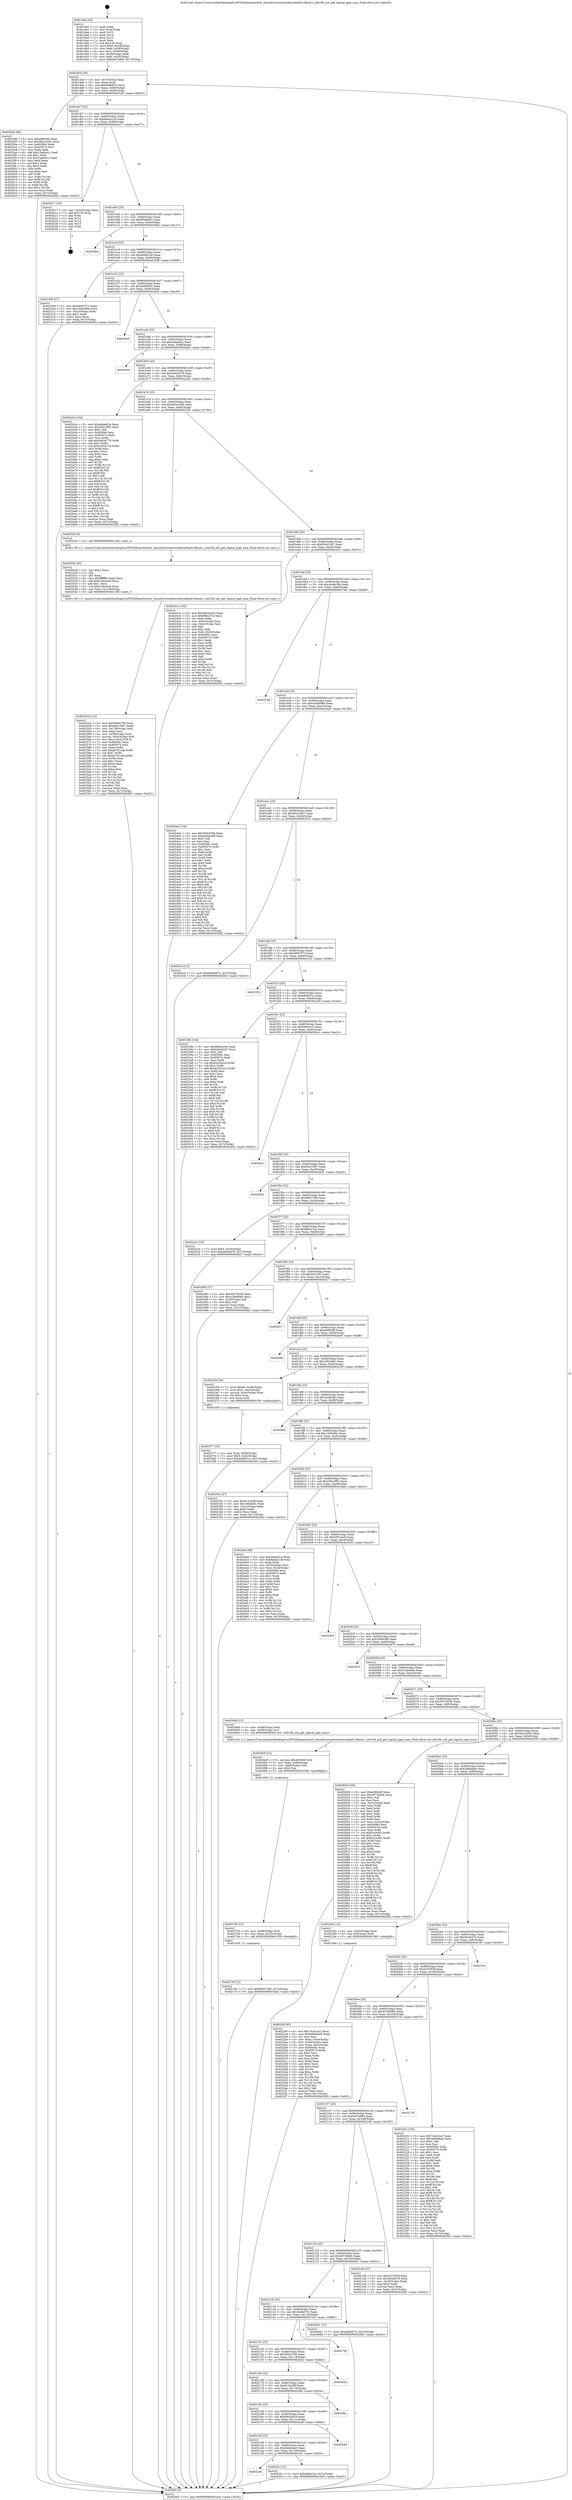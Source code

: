 digraph "0x401da0" {
  label = "0x401da0 (/mnt/c/Users/mathe/Desktop/tcc/POCII/binaries/extr_linuxdriversnetwirelessathath10kusb.c_ath10k_usb_get_logical_pipe_num_Final-ollvm.out::main(0))"
  labelloc = "t"
  node[shape=record]

  Entry [label="",width=0.3,height=0.3,shape=circle,fillcolor=black,style=filled]
  "0x401dcd" [label="{
     0x401dcd [26]\l
     | [instrs]\l
     &nbsp;&nbsp;0x401dcd \<+3\>: mov -0x7c(%rbp),%eax\l
     &nbsp;&nbsp;0x401dd0 \<+2\>: mov %eax,%ecx\l
     &nbsp;&nbsp;0x401dd2 \<+6\>: sub $0x8366df7e,%ecx\l
     &nbsp;&nbsp;0x401dd8 \<+3\>: mov %eax,-0x80(%rbp)\l
     &nbsp;&nbsp;0x401ddb \<+6\>: mov %ecx,-0x84(%rbp)\l
     &nbsp;&nbsp;0x401de1 \<+6\>: je 00000000004025d0 \<main+0x830\>\l
  }"]
  "0x4025d0" [label="{
     0x4025d0 [88]\l
     | [instrs]\l
     &nbsp;&nbsp;0x4025d0 \<+5\>: mov $0xa0f6268,%eax\l
     &nbsp;&nbsp;0x4025d5 \<+5\>: mov $0x39a1b292,%ecx\l
     &nbsp;&nbsp;0x4025da \<+7\>: mov 0x40506c,%edx\l
     &nbsp;&nbsp;0x4025e1 \<+7\>: mov 0x405074,%esi\l
     &nbsp;&nbsp;0x4025e8 \<+2\>: mov %edx,%edi\l
     &nbsp;&nbsp;0x4025ea \<+6\>: add $0x15a8441c,%edi\l
     &nbsp;&nbsp;0x4025f0 \<+3\>: sub $0x1,%edi\l
     &nbsp;&nbsp;0x4025f3 \<+6\>: sub $0x15a8441c,%edi\l
     &nbsp;&nbsp;0x4025f9 \<+3\>: imul %edi,%edx\l
     &nbsp;&nbsp;0x4025fc \<+3\>: and $0x1,%edx\l
     &nbsp;&nbsp;0x4025ff \<+3\>: cmp $0x0,%edx\l
     &nbsp;&nbsp;0x402602 \<+4\>: sete %r8b\l
     &nbsp;&nbsp;0x402606 \<+3\>: cmp $0xa,%esi\l
     &nbsp;&nbsp;0x402609 \<+4\>: setl %r9b\l
     &nbsp;&nbsp;0x40260d \<+3\>: mov %r8b,%r10b\l
     &nbsp;&nbsp;0x402610 \<+3\>: and %r9b,%r10b\l
     &nbsp;&nbsp;0x402613 \<+3\>: xor %r9b,%r8b\l
     &nbsp;&nbsp;0x402616 \<+3\>: or %r8b,%r10b\l
     &nbsp;&nbsp;0x402619 \<+4\>: test $0x1,%r10b\l
     &nbsp;&nbsp;0x40261d \<+3\>: cmovne %ecx,%eax\l
     &nbsp;&nbsp;0x402620 \<+3\>: mov %eax,-0x7c(%rbp)\l
     &nbsp;&nbsp;0x402623 \<+5\>: jmp 0000000000402bf2 \<main+0xe52\>\l
  }"]
  "0x401de7" [label="{
     0x401de7 [25]\l
     | [instrs]\l
     &nbsp;&nbsp;0x401de7 \<+5\>: jmp 0000000000401dec \<main+0x4c\>\l
     &nbsp;&nbsp;0x401dec \<+3\>: mov -0x80(%rbp),%eax\l
     &nbsp;&nbsp;0x401def \<+5\>: sub $0x9aba21c8,%eax\l
     &nbsp;&nbsp;0x401df4 \<+6\>: mov %eax,-0x88(%rbp)\l
     &nbsp;&nbsp;0x401dfa \<+6\>: je 0000000000402b17 \<main+0xd77\>\l
  }"]
  Exit [label="",width=0.3,height=0.3,shape=circle,fillcolor=black,style=filled,peripheries=2]
  "0x402b17" [label="{
     0x402b17 [19]\l
     | [instrs]\l
     &nbsp;&nbsp;0x402b17 \<+3\>: mov -0x24(%rbp),%eax\l
     &nbsp;&nbsp;0x402b1a \<+7\>: add $0x120,%rsp\l
     &nbsp;&nbsp;0x402b21 \<+1\>: pop %rbx\l
     &nbsp;&nbsp;0x402b22 \<+2\>: pop %r12\l
     &nbsp;&nbsp;0x402b24 \<+2\>: pop %r14\l
     &nbsp;&nbsp;0x402b26 \<+2\>: pop %r15\l
     &nbsp;&nbsp;0x402b28 \<+1\>: pop %rbp\l
     &nbsp;&nbsp;0x402b29 \<+1\>: ret\l
  }"]
  "0x401e00" [label="{
     0x401e00 [25]\l
     | [instrs]\l
     &nbsp;&nbsp;0x401e00 \<+5\>: jmp 0000000000401e05 \<main+0x65\>\l
     &nbsp;&nbsp;0x401e05 \<+3\>: mov -0x80(%rbp),%eax\l
     &nbsp;&nbsp;0x401e08 \<+5\>: sub $0x9f4b983c,%eax\l
     &nbsp;&nbsp;0x401e0d \<+6\>: mov %eax,-0x8c(%rbp)\l
     &nbsp;&nbsp;0x401e13 \<+6\>: je 00000000004029b4 \<main+0xc14\>\l
  }"]
  "0x40270f" [label="{
     0x40270f [12]\l
     | [instrs]\l
     &nbsp;&nbsp;0x40270f \<+7\>: movl $0xf6857295,-0x7c(%rbp)\l
     &nbsp;&nbsp;0x402716 \<+5\>: jmp 0000000000402bf2 \<main+0xe52\>\l
  }"]
  "0x4029b4" [label="{
     0x4029b4\l
  }", style=dashed]
  "0x401e19" [label="{
     0x401e19 [25]\l
     | [instrs]\l
     &nbsp;&nbsp;0x401e19 \<+5\>: jmp 0000000000401e1e \<main+0x7e\>\l
     &nbsp;&nbsp;0x401e1e \<+3\>: mov -0x80(%rbp),%eax\l
     &nbsp;&nbsp;0x401e21 \<+5\>: sub $0xa0fa614e,%eax\l
     &nbsp;&nbsp;0x401e26 \<+6\>: mov %eax,-0x90(%rbp)\l
     &nbsp;&nbsp;0x401e2c \<+6\>: je 0000000000402308 \<main+0x568\>\l
  }"]
  "0x402700" [label="{
     0x402700 [15]\l
     | [instrs]\l
     &nbsp;&nbsp;0x402700 \<+4\>: mov -0x58(%rbp),%rdi\l
     &nbsp;&nbsp;0x402704 \<+6\>: mov %eax,-0x12c(%rbp)\l
     &nbsp;&nbsp;0x40270a \<+5\>: call 0000000000401030 \<free@plt\>\l
     | [calls]\l
     &nbsp;&nbsp;0x401030 \{1\} (unknown)\l
  }"]
  "0x402308" [label="{
     0x402308 [27]\l
     | [instrs]\l
     &nbsp;&nbsp;0x402308 \<+5\>: mov $0xe8957f72,%eax\l
     &nbsp;&nbsp;0x40230d \<+5\>: mov $0x1d28c96a,%ecx\l
     &nbsp;&nbsp;0x402312 \<+3\>: mov -0x2c(%rbp),%edx\l
     &nbsp;&nbsp;0x402315 \<+3\>: cmp $0x1,%edx\l
     &nbsp;&nbsp;0x402318 \<+3\>: cmovl %ecx,%eax\l
     &nbsp;&nbsp;0x40231b \<+3\>: mov %eax,-0x7c(%rbp)\l
     &nbsp;&nbsp;0x40231e \<+5\>: jmp 0000000000402bf2 \<main+0xe52\>\l
  }"]
  "0x401e32" [label="{
     0x401e32 [25]\l
     | [instrs]\l
     &nbsp;&nbsp;0x401e32 \<+5\>: jmp 0000000000401e37 \<main+0x97\>\l
     &nbsp;&nbsp;0x401e37 \<+3\>: mov -0x80(%rbp),%eax\l
     &nbsp;&nbsp;0x401e3a \<+5\>: sub $0xa44f283c,%eax\l
     &nbsp;&nbsp;0x401e3f \<+6\>: mov %eax,-0x94(%rbp)\l
     &nbsp;&nbsp;0x401e45 \<+6\>: je 0000000000402bc0 \<main+0xe20\>\l
  }"]
  "0x4026e9" [label="{
     0x4026e9 [23]\l
     | [instrs]\l
     &nbsp;&nbsp;0x4026e9 \<+10\>: movabs $0x4030d6,%rdi\l
     &nbsp;&nbsp;0x4026f3 \<+3\>: mov %eax,-0x60(%rbp)\l
     &nbsp;&nbsp;0x4026f6 \<+3\>: mov -0x60(%rbp),%esi\l
     &nbsp;&nbsp;0x4026f9 \<+2\>: mov $0x0,%al\l
     &nbsp;&nbsp;0x4026fb \<+5\>: call 0000000000401040 \<printf@plt\>\l
     | [calls]\l
     &nbsp;&nbsp;0x401040 \{1\} (unknown)\l
  }"]
  "0x402bc0" [label="{
     0x402bc0\l
  }", style=dashed]
  "0x401e4b" [label="{
     0x401e4b [25]\l
     | [instrs]\l
     &nbsp;&nbsp;0x401e4b \<+5\>: jmp 0000000000401e50 \<main+0xb0\>\l
     &nbsp;&nbsp;0x401e50 \<+3\>: mov -0x80(%rbp),%eax\l
     &nbsp;&nbsp;0x401e53 \<+5\>: sub $0xa4bafd1a,%eax\l
     &nbsp;&nbsp;0x401e58 \<+6\>: mov %eax,-0x98(%rbp)\l
     &nbsp;&nbsp;0x401e5e \<+6\>: je 0000000000402beb \<main+0xe4b\>\l
  }"]
  "0x402553" [label="{
     0x402553 [113]\l
     | [instrs]\l
     &nbsp;&nbsp;0x402553 \<+5\>: mov $0x5f45479d,%ecx\l
     &nbsp;&nbsp;0x402558 \<+5\>: mov $0xe83100e7,%edx\l
     &nbsp;&nbsp;0x40255d \<+6\>: mov -0x128(%rbp),%esi\l
     &nbsp;&nbsp;0x402563 \<+3\>: imul %eax,%esi\l
     &nbsp;&nbsp;0x402566 \<+4\>: mov -0x58(%rbp),%rdi\l
     &nbsp;&nbsp;0x40256a \<+4\>: movslq -0x5c(%rbp),%r8\l
     &nbsp;&nbsp;0x40256e \<+4\>: mov %esi,(%rdi,%r8,4)\l
     &nbsp;&nbsp;0x402572 \<+7\>: mov 0x40506c,%eax\l
     &nbsp;&nbsp;0x402579 \<+7\>: mov 0x405074,%esi\l
     &nbsp;&nbsp;0x402580 \<+3\>: mov %eax,%r9d\l
     &nbsp;&nbsp;0x402583 \<+7\>: add $0xab791ceb,%r9d\l
     &nbsp;&nbsp;0x40258a \<+4\>: sub $0x1,%r9d\l
     &nbsp;&nbsp;0x40258e \<+7\>: sub $0xab791ceb,%r9d\l
     &nbsp;&nbsp;0x402595 \<+4\>: imul %r9d,%eax\l
     &nbsp;&nbsp;0x402599 \<+3\>: and $0x1,%eax\l
     &nbsp;&nbsp;0x40259c \<+3\>: cmp $0x0,%eax\l
     &nbsp;&nbsp;0x40259f \<+4\>: sete %r10b\l
     &nbsp;&nbsp;0x4025a3 \<+3\>: cmp $0xa,%esi\l
     &nbsp;&nbsp;0x4025a6 \<+4\>: setl %r11b\l
     &nbsp;&nbsp;0x4025aa \<+3\>: mov %r10b,%bl\l
     &nbsp;&nbsp;0x4025ad \<+3\>: and %r11b,%bl\l
     &nbsp;&nbsp;0x4025b0 \<+3\>: xor %r11b,%r10b\l
     &nbsp;&nbsp;0x4025b3 \<+3\>: or %r10b,%bl\l
     &nbsp;&nbsp;0x4025b6 \<+3\>: test $0x1,%bl\l
     &nbsp;&nbsp;0x4025b9 \<+3\>: cmovne %edx,%ecx\l
     &nbsp;&nbsp;0x4025bc \<+3\>: mov %ecx,-0x7c(%rbp)\l
     &nbsp;&nbsp;0x4025bf \<+5\>: jmp 0000000000402bf2 \<main+0xe52\>\l
  }"]
  "0x402beb" [label="{
     0x402beb\l
  }", style=dashed]
  "0x401e64" [label="{
     0x401e64 [25]\l
     | [instrs]\l
     &nbsp;&nbsp;0x401e64 \<+5\>: jmp 0000000000401e69 \<main+0xc9\>\l
     &nbsp;&nbsp;0x401e69 \<+3\>: mov -0x80(%rbp),%eax\l
     &nbsp;&nbsp;0x401e6c \<+5\>: sub $0xa4e0cb78,%eax\l
     &nbsp;&nbsp;0x401e71 \<+6\>: mov %eax,-0x9c(%rbp)\l
     &nbsp;&nbsp;0x401e77 \<+6\>: je 0000000000402a2e \<main+0xc8e\>\l
  }"]
  "0x40252b" [label="{
     0x40252b [40]\l
     | [instrs]\l
     &nbsp;&nbsp;0x40252b \<+5\>: mov $0x2,%ecx\l
     &nbsp;&nbsp;0x402530 \<+1\>: cltd\l
     &nbsp;&nbsp;0x402531 \<+2\>: idiv %ecx\l
     &nbsp;&nbsp;0x402533 \<+6\>: imul $0xfffffffe,%edx,%ecx\l
     &nbsp;&nbsp;0x402539 \<+6\>: add $0xb16e3ac8,%ecx\l
     &nbsp;&nbsp;0x40253f \<+3\>: add $0x1,%ecx\l
     &nbsp;&nbsp;0x402542 \<+6\>: sub $0xb16e3ac8,%ecx\l
     &nbsp;&nbsp;0x402548 \<+6\>: mov %ecx,-0x128(%rbp)\l
     &nbsp;&nbsp;0x40254e \<+5\>: call 0000000000401160 \<next_i\>\l
     | [calls]\l
     &nbsp;&nbsp;0x401160 \{1\} (/mnt/c/Users/mathe/Desktop/tcc/POCII/binaries/extr_linuxdriversnetwirelessathath10kusb.c_ath10k_usb_get_logical_pipe_num_Final-ollvm.out::next_i)\l
  }"]
  "0x402a2e" [label="{
     0x402a2e [144]\l
     | [instrs]\l
     &nbsp;&nbsp;0x402a2e \<+5\>: mov $0xa4bafd1a,%eax\l
     &nbsp;&nbsp;0x402a33 \<+5\>: mov $0x25bc2f92,%ecx\l
     &nbsp;&nbsp;0x402a38 \<+2\>: mov $0x1,%dl\l
     &nbsp;&nbsp;0x402a3a \<+7\>: mov 0x40506c,%esi\l
     &nbsp;&nbsp;0x402a41 \<+7\>: mov 0x405074,%edi\l
     &nbsp;&nbsp;0x402a48 \<+3\>: mov %esi,%r8d\l
     &nbsp;&nbsp;0x402a4b \<+7\>: add $0x5a93a779,%r8d\l
     &nbsp;&nbsp;0x402a52 \<+4\>: sub $0x1,%r8d\l
     &nbsp;&nbsp;0x402a56 \<+7\>: sub $0x5a93a779,%r8d\l
     &nbsp;&nbsp;0x402a5d \<+4\>: imul %r8d,%esi\l
     &nbsp;&nbsp;0x402a61 \<+3\>: and $0x1,%esi\l
     &nbsp;&nbsp;0x402a64 \<+3\>: cmp $0x0,%esi\l
     &nbsp;&nbsp;0x402a67 \<+4\>: sete %r9b\l
     &nbsp;&nbsp;0x402a6b \<+3\>: cmp $0xa,%edi\l
     &nbsp;&nbsp;0x402a6e \<+4\>: setl %r10b\l
     &nbsp;&nbsp;0x402a72 \<+3\>: mov %r9b,%r11b\l
     &nbsp;&nbsp;0x402a75 \<+4\>: xor $0xff,%r11b\l
     &nbsp;&nbsp;0x402a79 \<+3\>: mov %r10b,%bl\l
     &nbsp;&nbsp;0x402a7c \<+3\>: xor $0xff,%bl\l
     &nbsp;&nbsp;0x402a7f \<+3\>: xor $0x1,%dl\l
     &nbsp;&nbsp;0x402a82 \<+3\>: mov %r11b,%r14b\l
     &nbsp;&nbsp;0x402a85 \<+4\>: and $0xff,%r14b\l
     &nbsp;&nbsp;0x402a89 \<+3\>: and %dl,%r9b\l
     &nbsp;&nbsp;0x402a8c \<+3\>: mov %bl,%r15b\l
     &nbsp;&nbsp;0x402a8f \<+4\>: and $0xff,%r15b\l
     &nbsp;&nbsp;0x402a93 \<+3\>: and %dl,%r10b\l
     &nbsp;&nbsp;0x402a96 \<+3\>: or %r9b,%r14b\l
     &nbsp;&nbsp;0x402a99 \<+3\>: or %r10b,%r15b\l
     &nbsp;&nbsp;0x402a9c \<+3\>: xor %r15b,%r14b\l
     &nbsp;&nbsp;0x402a9f \<+3\>: or %bl,%r11b\l
     &nbsp;&nbsp;0x402aa2 \<+4\>: xor $0xff,%r11b\l
     &nbsp;&nbsp;0x402aa6 \<+3\>: or $0x1,%dl\l
     &nbsp;&nbsp;0x402aa9 \<+3\>: and %dl,%r11b\l
     &nbsp;&nbsp;0x402aac \<+3\>: or %r11b,%r14b\l
     &nbsp;&nbsp;0x402aaf \<+4\>: test $0x1,%r14b\l
     &nbsp;&nbsp;0x402ab3 \<+3\>: cmovne %ecx,%eax\l
     &nbsp;&nbsp;0x402ab6 \<+3\>: mov %eax,-0x7c(%rbp)\l
     &nbsp;&nbsp;0x402ab9 \<+5\>: jmp 0000000000402bf2 \<main+0xe52\>\l
  }"]
  "0x401e7d" [label="{
     0x401e7d [25]\l
     | [instrs]\l
     &nbsp;&nbsp;0x401e7d \<+5\>: jmp 0000000000401e82 \<main+0xe2\>\l
     &nbsp;&nbsp;0x401e82 \<+3\>: mov -0x80(%rbp),%eax\l
     &nbsp;&nbsp;0x401e85 \<+5\>: sub $0xa63cd369,%eax\l
     &nbsp;&nbsp;0x401e8a \<+6\>: mov %eax,-0xa0(%rbp)\l
     &nbsp;&nbsp;0x401e90 \<+6\>: je 0000000000402526 \<main+0x786\>\l
  }"]
  "0x402377" [label="{
     0x402377 [23]\l
     | [instrs]\l
     &nbsp;&nbsp;0x402377 \<+4\>: mov %rax,-0x58(%rbp)\l
     &nbsp;&nbsp;0x40237b \<+7\>: movl $0x0,-0x5c(%rbp)\l
     &nbsp;&nbsp;0x402382 \<+7\>: movl $0xedd0d7cc,-0x7c(%rbp)\l
     &nbsp;&nbsp;0x402389 \<+5\>: jmp 0000000000402bf2 \<main+0xe52\>\l
  }"]
  "0x402526" [label="{
     0x402526 [5]\l
     | [instrs]\l
     &nbsp;&nbsp;0x402526 \<+5\>: call 0000000000401160 \<next_i\>\l
     | [calls]\l
     &nbsp;&nbsp;0x401160 \{1\} (/mnt/c/Users/mathe/Desktop/tcc/POCII/binaries/extr_linuxdriversnetwirelessathath10kusb.c_ath10k_usb_get_logical_pipe_num_Final-ollvm.out::next_i)\l
  }"]
  "0x401e96" [label="{
     0x401e96 [25]\l
     | [instrs]\l
     &nbsp;&nbsp;0x401e96 \<+5\>: jmp 0000000000401e9b \<main+0xfb\>\l
     &nbsp;&nbsp;0x401e9b \<+3\>: mov -0x80(%rbp),%eax\l
     &nbsp;&nbsp;0x401e9e \<+5\>: sub $0xb5b422d7,%eax\l
     &nbsp;&nbsp;0x401ea3 \<+6\>: mov %eax,-0xa4(%rbp)\l
     &nbsp;&nbsp;0x401ea9 \<+6\>: je 000000000040241e \<main+0x67e\>\l
  }"]
  "0x4021b6" [label="{
     0x4021b6\l
  }", style=dashed]
  "0x40241e" [label="{
     0x40241e [103]\l
     | [instrs]\l
     &nbsp;&nbsp;0x40241e \<+5\>: mov $0x68d2bc54,%eax\l
     &nbsp;&nbsp;0x402423 \<+5\>: mov $0xf98a27ca,%ecx\l
     &nbsp;&nbsp;0x402428 \<+2\>: xor %edx,%edx\l
     &nbsp;&nbsp;0x40242a \<+3\>: mov -0x5c(%rbp),%esi\l
     &nbsp;&nbsp;0x40242d \<+3\>: cmp -0x4c(%rbp),%esi\l
     &nbsp;&nbsp;0x402430 \<+4\>: setl %dil\l
     &nbsp;&nbsp;0x402434 \<+4\>: and $0x1,%dil\l
     &nbsp;&nbsp;0x402438 \<+4\>: mov %dil,-0x26(%rbp)\l
     &nbsp;&nbsp;0x40243c \<+7\>: mov 0x40506c,%esi\l
     &nbsp;&nbsp;0x402443 \<+8\>: mov 0x405074,%r8d\l
     &nbsp;&nbsp;0x40244b \<+3\>: sub $0x1,%edx\l
     &nbsp;&nbsp;0x40244e \<+3\>: mov %esi,%r9d\l
     &nbsp;&nbsp;0x402451 \<+3\>: add %edx,%r9d\l
     &nbsp;&nbsp;0x402454 \<+4\>: imul %r9d,%esi\l
     &nbsp;&nbsp;0x402458 \<+3\>: and $0x1,%esi\l
     &nbsp;&nbsp;0x40245b \<+3\>: cmp $0x0,%esi\l
     &nbsp;&nbsp;0x40245e \<+4\>: sete %dil\l
     &nbsp;&nbsp;0x402462 \<+4\>: cmp $0xa,%r8d\l
     &nbsp;&nbsp;0x402466 \<+4\>: setl %r10b\l
     &nbsp;&nbsp;0x40246a \<+3\>: mov %dil,%r11b\l
     &nbsp;&nbsp;0x40246d \<+3\>: and %r10b,%r11b\l
     &nbsp;&nbsp;0x402470 \<+3\>: xor %r10b,%dil\l
     &nbsp;&nbsp;0x402473 \<+3\>: or %dil,%r11b\l
     &nbsp;&nbsp;0x402476 \<+4\>: test $0x1,%r11b\l
     &nbsp;&nbsp;0x40247a \<+3\>: cmovne %ecx,%eax\l
     &nbsp;&nbsp;0x40247d \<+3\>: mov %eax,-0x7c(%rbp)\l
     &nbsp;&nbsp;0x402480 \<+5\>: jmp 0000000000402bf2 \<main+0xe52\>\l
  }"]
  "0x401eaf" [label="{
     0x401eaf [25]\l
     | [instrs]\l
     &nbsp;&nbsp;0x401eaf \<+5\>: jmp 0000000000401eb4 \<main+0x114\>\l
     &nbsp;&nbsp;0x401eb4 \<+3\>: mov -0x80(%rbp),%eax\l
     &nbsp;&nbsp;0x401eb7 \<+5\>: sub $0xc4c8a29a,%eax\l
     &nbsp;&nbsp;0x401ebc \<+6\>: mov %eax,-0xa8(%rbp)\l
     &nbsp;&nbsp;0x401ec2 \<+6\>: je 00000000004027a8 \<main+0xa08\>\l
  }"]
  "0x4022fc" [label="{
     0x4022fc [12]\l
     | [instrs]\l
     &nbsp;&nbsp;0x4022fc \<+7\>: movl $0xa0fa614e,-0x7c(%rbp)\l
     &nbsp;&nbsp;0x402303 \<+5\>: jmp 0000000000402bf2 \<main+0xe52\>\l
  }"]
  "0x4027a8" [label="{
     0x4027a8\l
  }", style=dashed]
  "0x401ec8" [label="{
     0x401ec8 [25]\l
     | [instrs]\l
     &nbsp;&nbsp;0x401ec8 \<+5\>: jmp 0000000000401ecd \<main+0x12d\>\l
     &nbsp;&nbsp;0x401ecd \<+3\>: mov -0x80(%rbp),%eax\l
     &nbsp;&nbsp;0x401ed0 \<+5\>: sub $0xe2bb9089,%eax\l
     &nbsp;&nbsp;0x401ed5 \<+6\>: mov %eax,-0xac(%rbp)\l
     &nbsp;&nbsp;0x401edb \<+6\>: je 00000000004024a0 \<main+0x700\>\l
  }"]
  "0x40219d" [label="{
     0x40219d [25]\l
     | [instrs]\l
     &nbsp;&nbsp;0x40219d \<+5\>: jmp 00000000004021a2 \<main+0x402\>\l
     &nbsp;&nbsp;0x4021a2 \<+3\>: mov -0x80(%rbp),%eax\l
     &nbsp;&nbsp;0x4021a5 \<+5\>: sub $0x6dde4be5,%eax\l
     &nbsp;&nbsp;0x4021aa \<+6\>: mov %eax,-0x120(%rbp)\l
     &nbsp;&nbsp;0x4021b0 \<+6\>: je 00000000004022fc \<main+0x55c\>\l
  }"]
  "0x4024a0" [label="{
     0x4024a0 [134]\l
     | [instrs]\l
     &nbsp;&nbsp;0x4024a0 \<+5\>: mov $0x5f45479d,%eax\l
     &nbsp;&nbsp;0x4024a5 \<+5\>: mov $0xa63cd369,%ecx\l
     &nbsp;&nbsp;0x4024aa \<+2\>: mov $0x1,%dl\l
     &nbsp;&nbsp;0x4024ac \<+2\>: xor %esi,%esi\l
     &nbsp;&nbsp;0x4024ae \<+7\>: mov 0x40506c,%edi\l
     &nbsp;&nbsp;0x4024b5 \<+8\>: mov 0x405074,%r8d\l
     &nbsp;&nbsp;0x4024bd \<+3\>: sub $0x1,%esi\l
     &nbsp;&nbsp;0x4024c0 \<+3\>: mov %edi,%r9d\l
     &nbsp;&nbsp;0x4024c3 \<+3\>: add %esi,%r9d\l
     &nbsp;&nbsp;0x4024c6 \<+4\>: imul %r9d,%edi\l
     &nbsp;&nbsp;0x4024ca \<+3\>: and $0x1,%edi\l
     &nbsp;&nbsp;0x4024cd \<+3\>: cmp $0x0,%edi\l
     &nbsp;&nbsp;0x4024d0 \<+4\>: sete %r10b\l
     &nbsp;&nbsp;0x4024d4 \<+4\>: cmp $0xa,%r8d\l
     &nbsp;&nbsp;0x4024d8 \<+4\>: setl %r11b\l
     &nbsp;&nbsp;0x4024dc \<+3\>: mov %r10b,%bl\l
     &nbsp;&nbsp;0x4024df \<+3\>: xor $0xff,%bl\l
     &nbsp;&nbsp;0x4024e2 \<+3\>: mov %r11b,%r14b\l
     &nbsp;&nbsp;0x4024e5 \<+4\>: xor $0xff,%r14b\l
     &nbsp;&nbsp;0x4024e9 \<+3\>: xor $0x0,%dl\l
     &nbsp;&nbsp;0x4024ec \<+3\>: mov %bl,%r15b\l
     &nbsp;&nbsp;0x4024ef \<+4\>: and $0x0,%r15b\l
     &nbsp;&nbsp;0x4024f3 \<+3\>: and %dl,%r10b\l
     &nbsp;&nbsp;0x4024f6 \<+3\>: mov %r14b,%r12b\l
     &nbsp;&nbsp;0x4024f9 \<+4\>: and $0x0,%r12b\l
     &nbsp;&nbsp;0x4024fd \<+3\>: and %dl,%r11b\l
     &nbsp;&nbsp;0x402500 \<+3\>: or %r10b,%r15b\l
     &nbsp;&nbsp;0x402503 \<+3\>: or %r11b,%r12b\l
     &nbsp;&nbsp;0x402506 \<+3\>: xor %r12b,%r15b\l
     &nbsp;&nbsp;0x402509 \<+3\>: or %r14b,%bl\l
     &nbsp;&nbsp;0x40250c \<+3\>: xor $0xff,%bl\l
     &nbsp;&nbsp;0x40250f \<+3\>: or $0x0,%dl\l
     &nbsp;&nbsp;0x402512 \<+2\>: and %dl,%bl\l
     &nbsp;&nbsp;0x402514 \<+3\>: or %bl,%r15b\l
     &nbsp;&nbsp;0x402517 \<+4\>: test $0x1,%r15b\l
     &nbsp;&nbsp;0x40251b \<+3\>: cmovne %ecx,%eax\l
     &nbsp;&nbsp;0x40251e \<+3\>: mov %eax,-0x7c(%rbp)\l
     &nbsp;&nbsp;0x402521 \<+5\>: jmp 0000000000402bf2 \<main+0xe52\>\l
  }"]
  "0x401ee1" [label="{
     0x401ee1 [25]\l
     | [instrs]\l
     &nbsp;&nbsp;0x401ee1 \<+5\>: jmp 0000000000401ee6 \<main+0x146\>\l
     &nbsp;&nbsp;0x401ee6 \<+3\>: mov -0x80(%rbp),%eax\l
     &nbsp;&nbsp;0x401ee9 \<+5\>: sub $0xe83100e7,%eax\l
     &nbsp;&nbsp;0x401eee \<+6\>: mov %eax,-0xb0(%rbp)\l
     &nbsp;&nbsp;0x401ef4 \<+6\>: je 00000000004025c4 \<main+0x824\>\l
  }"]
  "0x402b46" [label="{
     0x402b46\l
  }", style=dashed]
  "0x4025c4" [label="{
     0x4025c4 [12]\l
     | [instrs]\l
     &nbsp;&nbsp;0x4025c4 \<+7\>: movl $0x8366df7e,-0x7c(%rbp)\l
     &nbsp;&nbsp;0x4025cb \<+5\>: jmp 0000000000402bf2 \<main+0xe52\>\l
  }"]
  "0x401efa" [label="{
     0x401efa [25]\l
     | [instrs]\l
     &nbsp;&nbsp;0x401efa \<+5\>: jmp 0000000000401eff \<main+0x15f\>\l
     &nbsp;&nbsp;0x401eff \<+3\>: mov -0x80(%rbp),%eax\l
     &nbsp;&nbsp;0x401f02 \<+5\>: sub $0xe8957f72,%eax\l
     &nbsp;&nbsp;0x401f07 \<+6\>: mov %eax,-0xb4(%rbp)\l
     &nbsp;&nbsp;0x401f0d \<+6\>: je 0000000000402323 \<main+0x583\>\l
  }"]
  "0x402184" [label="{
     0x402184 [25]\l
     | [instrs]\l
     &nbsp;&nbsp;0x402184 \<+5\>: jmp 0000000000402189 \<main+0x3e9\>\l
     &nbsp;&nbsp;0x402189 \<+3\>: mov -0x80(%rbp),%eax\l
     &nbsp;&nbsp;0x40218c \<+5\>: sub $0x68d2bc54,%eax\l
     &nbsp;&nbsp;0x402191 \<+6\>: mov %eax,-0x11c(%rbp)\l
     &nbsp;&nbsp;0x402197 \<+6\>: je 0000000000402b46 \<main+0xda6\>\l
  }"]
  "0x402323" [label="{
     0x402323\l
  }", style=dashed]
  "0x401f13" [label="{
     0x401f13 [25]\l
     | [instrs]\l
     &nbsp;&nbsp;0x401f13 \<+5\>: jmp 0000000000401f18 \<main+0x178\>\l
     &nbsp;&nbsp;0x401f18 \<+3\>: mov -0x80(%rbp),%eax\l
     &nbsp;&nbsp;0x401f1b \<+5\>: sub $0xedd0d7cc,%eax\l
     &nbsp;&nbsp;0x401f20 \<+6\>: mov %eax,-0xb8(%rbp)\l
     &nbsp;&nbsp;0x401f26 \<+6\>: je 000000000040238e \<main+0x5ee\>\l
  }"]
  "0x4029fe" [label="{
     0x4029fe\l
  }", style=dashed]
  "0x40238e" [label="{
     0x40238e [144]\l
     | [instrs]\l
     &nbsp;&nbsp;0x40238e \<+5\>: mov $0x68d2bc54,%eax\l
     &nbsp;&nbsp;0x402393 \<+5\>: mov $0xb5b422d7,%ecx\l
     &nbsp;&nbsp;0x402398 \<+2\>: mov $0x1,%dl\l
     &nbsp;&nbsp;0x40239a \<+7\>: mov 0x40506c,%esi\l
     &nbsp;&nbsp;0x4023a1 \<+7\>: mov 0x405074,%edi\l
     &nbsp;&nbsp;0x4023a8 \<+3\>: mov %esi,%r8d\l
     &nbsp;&nbsp;0x4023ab \<+7\>: sub $0x82c02e1b,%r8d\l
     &nbsp;&nbsp;0x4023b2 \<+4\>: sub $0x1,%r8d\l
     &nbsp;&nbsp;0x4023b6 \<+7\>: add $0x82c02e1b,%r8d\l
     &nbsp;&nbsp;0x4023bd \<+4\>: imul %r8d,%esi\l
     &nbsp;&nbsp;0x4023c1 \<+3\>: and $0x1,%esi\l
     &nbsp;&nbsp;0x4023c4 \<+3\>: cmp $0x0,%esi\l
     &nbsp;&nbsp;0x4023c7 \<+4\>: sete %r9b\l
     &nbsp;&nbsp;0x4023cb \<+3\>: cmp $0xa,%edi\l
     &nbsp;&nbsp;0x4023ce \<+4\>: setl %r10b\l
     &nbsp;&nbsp;0x4023d2 \<+3\>: mov %r9b,%r11b\l
     &nbsp;&nbsp;0x4023d5 \<+4\>: xor $0xff,%r11b\l
     &nbsp;&nbsp;0x4023d9 \<+3\>: mov %r10b,%bl\l
     &nbsp;&nbsp;0x4023dc \<+3\>: xor $0xff,%bl\l
     &nbsp;&nbsp;0x4023df \<+3\>: xor $0x0,%dl\l
     &nbsp;&nbsp;0x4023e2 \<+3\>: mov %r11b,%r14b\l
     &nbsp;&nbsp;0x4023e5 \<+4\>: and $0x0,%r14b\l
     &nbsp;&nbsp;0x4023e9 \<+3\>: and %dl,%r9b\l
     &nbsp;&nbsp;0x4023ec \<+3\>: mov %bl,%r15b\l
     &nbsp;&nbsp;0x4023ef \<+4\>: and $0x0,%r15b\l
     &nbsp;&nbsp;0x4023f3 \<+3\>: and %dl,%r10b\l
     &nbsp;&nbsp;0x4023f6 \<+3\>: or %r9b,%r14b\l
     &nbsp;&nbsp;0x4023f9 \<+3\>: or %r10b,%r15b\l
     &nbsp;&nbsp;0x4023fc \<+3\>: xor %r15b,%r14b\l
     &nbsp;&nbsp;0x4023ff \<+3\>: or %bl,%r11b\l
     &nbsp;&nbsp;0x402402 \<+4\>: xor $0xff,%r11b\l
     &nbsp;&nbsp;0x402406 \<+3\>: or $0x0,%dl\l
     &nbsp;&nbsp;0x402409 \<+3\>: and %dl,%r11b\l
     &nbsp;&nbsp;0x40240c \<+3\>: or %r11b,%r14b\l
     &nbsp;&nbsp;0x40240f \<+4\>: test $0x1,%r14b\l
     &nbsp;&nbsp;0x402413 \<+3\>: cmovne %ecx,%eax\l
     &nbsp;&nbsp;0x402416 \<+3\>: mov %eax,-0x7c(%rbp)\l
     &nbsp;&nbsp;0x402419 \<+5\>: jmp 0000000000402bf2 \<main+0xe52\>\l
  }"]
  "0x401f2c" [label="{
     0x401f2c [25]\l
     | [instrs]\l
     &nbsp;&nbsp;0x401f2c \<+5\>: jmp 0000000000401f31 \<main+0x191\>\l
     &nbsp;&nbsp;0x401f31 \<+3\>: mov -0x80(%rbp),%eax\l
     &nbsp;&nbsp;0x401f34 \<+5\>: sub $0xf3605cc2,%eax\l
     &nbsp;&nbsp;0x401f39 \<+6\>: mov %eax,-0xbc(%rbp)\l
     &nbsp;&nbsp;0x401f3f \<+6\>: je 0000000000402bcc \<main+0xe2c\>\l
  }"]
  "0x40216b" [label="{
     0x40216b [25]\l
     | [instrs]\l
     &nbsp;&nbsp;0x40216b \<+5\>: jmp 0000000000402170 \<main+0x3d0\>\l
     &nbsp;&nbsp;0x402170 \<+3\>: mov -0x80(%rbp),%eax\l
     &nbsp;&nbsp;0x402173 \<+5\>: sub $0x612ecf5f,%eax\l
     &nbsp;&nbsp;0x402178 \<+6\>: mov %eax,-0x118(%rbp)\l
     &nbsp;&nbsp;0x40217e \<+6\>: je 00000000004029fe \<main+0xc5e\>\l
  }"]
  "0x402bcc" [label="{
     0x402bcc\l
  }", style=dashed]
  "0x401f45" [label="{
     0x401f45 [25]\l
     | [instrs]\l
     &nbsp;&nbsp;0x401f45 \<+5\>: jmp 0000000000401f4a \<main+0x1aa\>\l
     &nbsp;&nbsp;0x401f4a \<+3\>: mov -0x80(%rbp),%eax\l
     &nbsp;&nbsp;0x401f4d \<+5\>: sub $0xf54d7697,%eax\l
     &nbsp;&nbsp;0x401f52 \<+6\>: mov %eax,-0xc0(%rbp)\l
     &nbsp;&nbsp;0x401f58 \<+6\>: je 0000000000402832 \<main+0xa92\>\l
  }"]
  "0x402b52" [label="{
     0x402b52\l
  }", style=dashed]
  "0x402832" [label="{
     0x402832\l
  }", style=dashed]
  "0x401f5e" [label="{
     0x401f5e [25]\l
     | [instrs]\l
     &nbsp;&nbsp;0x401f5e \<+5\>: jmp 0000000000401f63 \<main+0x1c3\>\l
     &nbsp;&nbsp;0x401f63 \<+3\>: mov -0x80(%rbp),%eax\l
     &nbsp;&nbsp;0x401f66 \<+5\>: sub $0xf6857295,%eax\l
     &nbsp;&nbsp;0x401f6b \<+6\>: mov %eax,-0xc4(%rbp)\l
     &nbsp;&nbsp;0x401f71 \<+6\>: je 0000000000402a1b \<main+0xc7b\>\l
  }"]
  "0x402152" [label="{
     0x402152 [25]\l
     | [instrs]\l
     &nbsp;&nbsp;0x402152 \<+5\>: jmp 0000000000402157 \<main+0x3b7\>\l
     &nbsp;&nbsp;0x402157 \<+3\>: mov -0x80(%rbp),%eax\l
     &nbsp;&nbsp;0x40215a \<+5\>: sub $0x5f45479d,%eax\l
     &nbsp;&nbsp;0x40215f \<+6\>: mov %eax,-0x114(%rbp)\l
     &nbsp;&nbsp;0x402165 \<+6\>: je 0000000000402b52 \<main+0xdb2\>\l
  }"]
  "0x402a1b" [label="{
     0x402a1b [19]\l
     | [instrs]\l
     &nbsp;&nbsp;0x402a1b \<+7\>: movl $0x0,-0x34(%rbp)\l
     &nbsp;&nbsp;0x402a22 \<+7\>: movl $0xa4e0cb78,-0x7c(%rbp)\l
     &nbsp;&nbsp;0x402a29 \<+5\>: jmp 0000000000402bf2 \<main+0xe52\>\l
  }"]
  "0x401f77" [label="{
     0x401f77 [25]\l
     | [instrs]\l
     &nbsp;&nbsp;0x401f77 \<+5\>: jmp 0000000000401f7c \<main+0x1dc\>\l
     &nbsp;&nbsp;0x401f7c \<+3\>: mov -0x80(%rbp),%eax\l
     &nbsp;&nbsp;0x401f7f \<+5\>: sub $0xf98a27ca,%eax\l
     &nbsp;&nbsp;0x401f84 \<+6\>: mov %eax,-0xc8(%rbp)\l
     &nbsp;&nbsp;0x401f8a \<+6\>: je 0000000000402485 \<main+0x6e5\>\l
  }"]
  "0x402750" [label="{
     0x402750\l
  }", style=dashed]
  "0x402485" [label="{
     0x402485 [27]\l
     | [instrs]\l
     &nbsp;&nbsp;0x402485 \<+5\>: mov $0x35576036,%eax\l
     &nbsp;&nbsp;0x40248a \<+5\>: mov $0xe2bb9089,%ecx\l
     &nbsp;&nbsp;0x40248f \<+3\>: mov -0x26(%rbp),%dl\l
     &nbsp;&nbsp;0x402492 \<+3\>: test $0x1,%dl\l
     &nbsp;&nbsp;0x402495 \<+3\>: cmovne %ecx,%eax\l
     &nbsp;&nbsp;0x402498 \<+3\>: mov %eax,-0x7c(%rbp)\l
     &nbsp;&nbsp;0x40249b \<+5\>: jmp 0000000000402bf2 \<main+0xe52\>\l
  }"]
  "0x401f90" [label="{
     0x401f90 [25]\l
     | [instrs]\l
     &nbsp;&nbsp;0x401f90 \<+5\>: jmp 0000000000401f95 \<main+0x1f5\>\l
     &nbsp;&nbsp;0x401f95 \<+3\>: mov -0x80(%rbp),%eax\l
     &nbsp;&nbsp;0x401f98 \<+5\>: sub $0x24313fc,%eax\l
     &nbsp;&nbsp;0x401f9d \<+6\>: mov %eax,-0xcc(%rbp)\l
     &nbsp;&nbsp;0x401fa3 \<+6\>: je 0000000000402817 \<main+0xa77\>\l
  }"]
  "0x402139" [label="{
     0x402139 [25]\l
     | [instrs]\l
     &nbsp;&nbsp;0x402139 \<+5\>: jmp 000000000040213e \<main+0x39e\>\l
     &nbsp;&nbsp;0x40213e \<+3\>: mov -0x80(%rbp),%eax\l
     &nbsp;&nbsp;0x402141 \<+5\>: sub $0x54d0d73c,%eax\l
     &nbsp;&nbsp;0x402146 \<+6\>: mov %eax,-0x110(%rbp)\l
     &nbsp;&nbsp;0x40214c \<+6\>: je 0000000000402750 \<main+0x9b0\>\l
  }"]
  "0x402817" [label="{
     0x402817\l
  }", style=dashed]
  "0x401fa9" [label="{
     0x401fa9 [25]\l
     | [instrs]\l
     &nbsp;&nbsp;0x401fa9 \<+5\>: jmp 0000000000401fae \<main+0x20e\>\l
     &nbsp;&nbsp;0x401fae \<+3\>: mov -0x80(%rbp),%eax\l
     &nbsp;&nbsp;0x401fb1 \<+5\>: sub $0xa0f6268,%eax\l
     &nbsp;&nbsp;0x401fb6 \<+6\>: mov %eax,-0xd0(%rbp)\l
     &nbsp;&nbsp;0x401fbc \<+6\>: je 0000000000402b9f \<main+0xdff\>\l
  }"]
  "0x4026d1" [label="{
     0x4026d1 [12]\l
     | [instrs]\l
     &nbsp;&nbsp;0x4026d1 \<+7\>: movl $0xedd0d7cc,-0x7c(%rbp)\l
     &nbsp;&nbsp;0x4026d8 \<+5\>: jmp 0000000000402bf2 \<main+0xe52\>\l
  }"]
  "0x402b9f" [label="{
     0x402b9f\l
  }", style=dashed]
  "0x401fc2" [label="{
     0x401fc2 [25]\l
     | [instrs]\l
     &nbsp;&nbsp;0x401fc2 \<+5\>: jmp 0000000000401fc7 \<main+0x227\>\l
     &nbsp;&nbsp;0x401fc7 \<+3\>: mov -0x80(%rbp),%eax\l
     &nbsp;&nbsp;0x401fca \<+5\>: sub $0x19fcda81,%eax\l
     &nbsp;&nbsp;0x401fcf \<+6\>: mov %eax,-0xd4(%rbp)\l
     &nbsp;&nbsp;0x401fd5 \<+6\>: je 0000000000402359 \<main+0x5b9\>\l
  }"]
  "0x40229f" [label="{
     0x40229f [93]\l
     | [instrs]\l
     &nbsp;&nbsp;0x40229f \<+5\>: mov $0x74cdc2a1,%ecx\l
     &nbsp;&nbsp;0x4022a4 \<+5\>: mov $0x6dde4be5,%edx\l
     &nbsp;&nbsp;0x4022a9 \<+2\>: xor %esi,%esi\l
     &nbsp;&nbsp;0x4022ab \<+3\>: mov %eax,-0x44(%rbp)\l
     &nbsp;&nbsp;0x4022ae \<+3\>: mov -0x44(%rbp),%eax\l
     &nbsp;&nbsp;0x4022b1 \<+3\>: mov %eax,-0x2c(%rbp)\l
     &nbsp;&nbsp;0x4022b4 \<+7\>: mov 0x40506c,%eax\l
     &nbsp;&nbsp;0x4022bb \<+8\>: mov 0x405074,%r8d\l
     &nbsp;&nbsp;0x4022c3 \<+3\>: sub $0x1,%esi\l
     &nbsp;&nbsp;0x4022c6 \<+3\>: mov %eax,%r9d\l
     &nbsp;&nbsp;0x4022c9 \<+3\>: add %esi,%r9d\l
     &nbsp;&nbsp;0x4022cc \<+4\>: imul %r9d,%eax\l
     &nbsp;&nbsp;0x4022d0 \<+3\>: and $0x1,%eax\l
     &nbsp;&nbsp;0x4022d3 \<+3\>: cmp $0x0,%eax\l
     &nbsp;&nbsp;0x4022d6 \<+4\>: sete %r10b\l
     &nbsp;&nbsp;0x4022da \<+4\>: cmp $0xa,%r8d\l
     &nbsp;&nbsp;0x4022de \<+4\>: setl %r11b\l
     &nbsp;&nbsp;0x4022e2 \<+3\>: mov %r10b,%bl\l
     &nbsp;&nbsp;0x4022e5 \<+3\>: and %r11b,%bl\l
     &nbsp;&nbsp;0x4022e8 \<+3\>: xor %r11b,%r10b\l
     &nbsp;&nbsp;0x4022eb \<+3\>: or %r10b,%bl\l
     &nbsp;&nbsp;0x4022ee \<+3\>: test $0x1,%bl\l
     &nbsp;&nbsp;0x4022f1 \<+3\>: cmovne %edx,%ecx\l
     &nbsp;&nbsp;0x4022f4 \<+3\>: mov %ecx,-0x7c(%rbp)\l
     &nbsp;&nbsp;0x4022f7 \<+5\>: jmp 0000000000402bf2 \<main+0xe52\>\l
  }"]
  "0x402359" [label="{
     0x402359 [30]\l
     | [instrs]\l
     &nbsp;&nbsp;0x402359 \<+7\>: movl $0x64,-0x48(%rbp)\l
     &nbsp;&nbsp;0x402360 \<+7\>: movl $0x1,-0x4c(%rbp)\l
     &nbsp;&nbsp;0x402367 \<+4\>: movslq -0x4c(%rbp),%rax\l
     &nbsp;&nbsp;0x40236b \<+4\>: shl $0x2,%rax\l
     &nbsp;&nbsp;0x40236f \<+3\>: mov %rax,%rdi\l
     &nbsp;&nbsp;0x402372 \<+5\>: call 0000000000401050 \<malloc@plt\>\l
     | [calls]\l
     &nbsp;&nbsp;0x401050 \{1\} (unknown)\l
  }"]
  "0x401fdb" [label="{
     0x401fdb [25]\l
     | [instrs]\l
     &nbsp;&nbsp;0x401fdb \<+5\>: jmp 0000000000401fe0 \<main+0x240\>\l
     &nbsp;&nbsp;0x401fe0 \<+3\>: mov -0x80(%rbp),%eax\l
     &nbsp;&nbsp;0x401fe3 \<+5\>: sub $0x1befb28c,%eax\l
     &nbsp;&nbsp;0x401fe8 \<+6\>: mov %eax,-0xd8(%rbp)\l
     &nbsp;&nbsp;0x401fee \<+6\>: je 000000000040290f \<main+0xb6f\>\l
  }"]
  "0x401da0" [label="{
     0x401da0 [45]\l
     | [instrs]\l
     &nbsp;&nbsp;0x401da0 \<+1\>: push %rbp\l
     &nbsp;&nbsp;0x401da1 \<+3\>: mov %rsp,%rbp\l
     &nbsp;&nbsp;0x401da4 \<+2\>: push %r15\l
     &nbsp;&nbsp;0x401da6 \<+2\>: push %r14\l
     &nbsp;&nbsp;0x401da8 \<+2\>: push %r12\l
     &nbsp;&nbsp;0x401daa \<+1\>: push %rbx\l
     &nbsp;&nbsp;0x401dab \<+7\>: sub $0x120,%rsp\l
     &nbsp;&nbsp;0x401db2 \<+7\>: movl $0x0,-0x34(%rbp)\l
     &nbsp;&nbsp;0x401db9 \<+3\>: mov %edi,-0x38(%rbp)\l
     &nbsp;&nbsp;0x401dbc \<+4\>: mov %rsi,-0x40(%rbp)\l
     &nbsp;&nbsp;0x401dc0 \<+3\>: mov -0x38(%rbp),%edi\l
     &nbsp;&nbsp;0x401dc3 \<+3\>: mov %edi,-0x30(%rbp)\l
     &nbsp;&nbsp;0x401dc6 \<+7\>: movl $0x44d7a883,-0x7c(%rbp)\l
  }"]
  "0x40290f" [label="{
     0x40290f\l
  }", style=dashed]
  "0x401ff4" [label="{
     0x401ff4 [25]\l
     | [instrs]\l
     &nbsp;&nbsp;0x401ff4 \<+5\>: jmp 0000000000401ff9 \<main+0x259\>\l
     &nbsp;&nbsp;0x401ff9 \<+3\>: mov -0x80(%rbp),%eax\l
     &nbsp;&nbsp;0x401ffc \<+5\>: sub $0x1d28c96a,%eax\l
     &nbsp;&nbsp;0x402001 \<+6\>: mov %eax,-0xdc(%rbp)\l
     &nbsp;&nbsp;0x402007 \<+6\>: je 000000000040233e \<main+0x59e\>\l
  }"]
  "0x402bf2" [label="{
     0x402bf2 [5]\l
     | [instrs]\l
     &nbsp;&nbsp;0x402bf2 \<+5\>: jmp 0000000000401dcd \<main+0x2d\>\l
  }"]
  "0x40233e" [label="{
     0x40233e [27]\l
     | [instrs]\l
     &nbsp;&nbsp;0x40233e \<+5\>: mov $0x612ecf5f,%eax\l
     &nbsp;&nbsp;0x402343 \<+5\>: mov $0x19fcda81,%ecx\l
     &nbsp;&nbsp;0x402348 \<+3\>: mov -0x2c(%rbp),%edx\l
     &nbsp;&nbsp;0x40234b \<+3\>: cmp $0x0,%edx\l
     &nbsp;&nbsp;0x40234e \<+3\>: cmove %ecx,%eax\l
     &nbsp;&nbsp;0x402351 \<+3\>: mov %eax,-0x7c(%rbp)\l
     &nbsp;&nbsp;0x402354 \<+5\>: jmp 0000000000402bf2 \<main+0xe52\>\l
  }"]
  "0x40200d" [label="{
     0x40200d [25]\l
     | [instrs]\l
     &nbsp;&nbsp;0x40200d \<+5\>: jmp 0000000000402012 \<main+0x272\>\l
     &nbsp;&nbsp;0x402012 \<+3\>: mov -0x80(%rbp),%eax\l
     &nbsp;&nbsp;0x402015 \<+5\>: sub $0x25bc2f92,%eax\l
     &nbsp;&nbsp;0x40201a \<+6\>: mov %eax,-0xe0(%rbp)\l
     &nbsp;&nbsp;0x402020 \<+6\>: je 0000000000402abe \<main+0xd1e\>\l
  }"]
  "0x402120" [label="{
     0x402120 [25]\l
     | [instrs]\l
     &nbsp;&nbsp;0x402120 \<+5\>: jmp 0000000000402125 \<main+0x385\>\l
     &nbsp;&nbsp;0x402125 \<+3\>: mov -0x80(%rbp),%eax\l
     &nbsp;&nbsp;0x402128 \<+5\>: sub $0x49730dc8,%eax\l
     &nbsp;&nbsp;0x40212d \<+6\>: mov %eax,-0x10c(%rbp)\l
     &nbsp;&nbsp;0x402133 \<+6\>: je 00000000004026d1 \<main+0x931\>\l
  }"]
  "0x402abe" [label="{
     0x402abe [89]\l
     | [instrs]\l
     &nbsp;&nbsp;0x402abe \<+5\>: mov $0xa4bafd1a,%eax\l
     &nbsp;&nbsp;0x402ac3 \<+5\>: mov $0x9aba21c8,%ecx\l
     &nbsp;&nbsp;0x402ac8 \<+2\>: xor %edx,%edx\l
     &nbsp;&nbsp;0x402aca \<+3\>: mov -0x34(%rbp),%esi\l
     &nbsp;&nbsp;0x402acd \<+3\>: mov %esi,-0x24(%rbp)\l
     &nbsp;&nbsp;0x402ad0 \<+7\>: mov 0x40506c,%esi\l
     &nbsp;&nbsp;0x402ad7 \<+7\>: mov 0x405074,%edi\l
     &nbsp;&nbsp;0x402ade \<+3\>: sub $0x1,%edx\l
     &nbsp;&nbsp;0x402ae1 \<+3\>: mov %esi,%r8d\l
     &nbsp;&nbsp;0x402ae4 \<+3\>: add %edx,%r8d\l
     &nbsp;&nbsp;0x402ae7 \<+4\>: imul %r8d,%esi\l
     &nbsp;&nbsp;0x402aeb \<+3\>: and $0x1,%esi\l
     &nbsp;&nbsp;0x402aee \<+3\>: cmp $0x0,%esi\l
     &nbsp;&nbsp;0x402af1 \<+4\>: sete %r9b\l
     &nbsp;&nbsp;0x402af5 \<+3\>: cmp $0xa,%edi\l
     &nbsp;&nbsp;0x402af8 \<+4\>: setl %r10b\l
     &nbsp;&nbsp;0x402afc \<+3\>: mov %r9b,%r11b\l
     &nbsp;&nbsp;0x402aff \<+3\>: and %r10b,%r11b\l
     &nbsp;&nbsp;0x402b02 \<+3\>: xor %r10b,%r9b\l
     &nbsp;&nbsp;0x402b05 \<+3\>: or %r9b,%r11b\l
     &nbsp;&nbsp;0x402b08 \<+4\>: test $0x1,%r11b\l
     &nbsp;&nbsp;0x402b0c \<+3\>: cmovne %ecx,%eax\l
     &nbsp;&nbsp;0x402b0f \<+3\>: mov %eax,-0x7c(%rbp)\l
     &nbsp;&nbsp;0x402b12 \<+5\>: jmp 0000000000402bf2 \<main+0xe52\>\l
  }"]
  "0x402026" [label="{
     0x402026 [25]\l
     | [instrs]\l
     &nbsp;&nbsp;0x402026 \<+5\>: jmp 000000000040202b \<main+0x28b\>\l
     &nbsp;&nbsp;0x40202b \<+3\>: mov -0x80(%rbp),%eax\l
     &nbsp;&nbsp;0x40202e \<+5\>: sub $0x2f07aac6,%eax\l
     &nbsp;&nbsp;0x402033 \<+6\>: mov %eax,-0xe4(%rbp)\l
     &nbsp;&nbsp;0x402039 \<+6\>: je 00000000004029c0 \<main+0xc20\>\l
  }"]
  "0x4021d9" [label="{
     0x4021d9 [27]\l
     | [instrs]\l
     &nbsp;&nbsp;0x4021d9 \<+5\>: mov $0x41f7d54f,%eax\l
     &nbsp;&nbsp;0x4021de \<+5\>: mov $0x3fcd4476,%ecx\l
     &nbsp;&nbsp;0x4021e3 \<+3\>: mov -0x30(%rbp),%edx\l
     &nbsp;&nbsp;0x4021e6 \<+3\>: cmp $0x2,%edx\l
     &nbsp;&nbsp;0x4021e9 \<+3\>: cmovne %ecx,%eax\l
     &nbsp;&nbsp;0x4021ec \<+3\>: mov %eax,-0x7c(%rbp)\l
     &nbsp;&nbsp;0x4021ef \<+5\>: jmp 0000000000402bf2 \<main+0xe52\>\l
  }"]
  "0x4029c0" [label="{
     0x4029c0\l
  }", style=dashed]
  "0x40203f" [label="{
     0x40203f [25]\l
     | [instrs]\l
     &nbsp;&nbsp;0x40203f \<+5\>: jmp 0000000000402044 \<main+0x2a4\>\l
     &nbsp;&nbsp;0x402044 \<+3\>: mov -0x80(%rbp),%eax\l
     &nbsp;&nbsp;0x402047 \<+5\>: sub $0x2f464388,%eax\l
     &nbsp;&nbsp;0x40204c \<+6\>: mov %eax,-0xe8(%rbp)\l
     &nbsp;&nbsp;0x402052 \<+6\>: je 000000000040287f \<main+0xadf\>\l
  }"]
  "0x402107" [label="{
     0x402107 [25]\l
     | [instrs]\l
     &nbsp;&nbsp;0x402107 \<+5\>: jmp 000000000040210c \<main+0x36c\>\l
     &nbsp;&nbsp;0x40210c \<+3\>: mov -0x80(%rbp),%eax\l
     &nbsp;&nbsp;0x40210f \<+5\>: sub $0x44d7a883,%eax\l
     &nbsp;&nbsp;0x402114 \<+6\>: mov %eax,-0x108(%rbp)\l
     &nbsp;&nbsp;0x40211a \<+6\>: je 00000000004021d9 \<main+0x439\>\l
  }"]
  "0x40287f" [label="{
     0x40287f\l
  }", style=dashed]
  "0x402058" [label="{
     0x402058 [25]\l
     | [instrs]\l
     &nbsp;&nbsp;0x402058 \<+5\>: jmp 000000000040205d \<main+0x2bd\>\l
     &nbsp;&nbsp;0x40205d \<+3\>: mov -0x80(%rbp),%eax\l
     &nbsp;&nbsp;0x402060 \<+5\>: sub $0x314b0e4e,%eax\l
     &nbsp;&nbsp;0x402065 \<+6\>: mov %eax,-0xec(%rbp)\l
     &nbsp;&nbsp;0x40206b \<+6\>: je 0000000000402a0a \<main+0xc6a\>\l
  }"]
  "0x40271b" [label="{
     0x40271b\l
  }", style=dashed]
  "0x402a0a" [label="{
     0x402a0a\l
  }", style=dashed]
  "0x402071" [label="{
     0x402071 [25]\l
     | [instrs]\l
     &nbsp;&nbsp;0x402071 \<+5\>: jmp 0000000000402076 \<main+0x2d6\>\l
     &nbsp;&nbsp;0x402076 \<+3\>: mov -0x80(%rbp),%eax\l
     &nbsp;&nbsp;0x402079 \<+5\>: sub $0x35576036,%eax\l
     &nbsp;&nbsp;0x40207e \<+6\>: mov %eax,-0xf0(%rbp)\l
     &nbsp;&nbsp;0x402084 \<+6\>: je 00000000004026dd \<main+0x93d\>\l
  }"]
  "0x4020ee" [label="{
     0x4020ee [25]\l
     | [instrs]\l
     &nbsp;&nbsp;0x4020ee \<+5\>: jmp 00000000004020f3 \<main+0x353\>\l
     &nbsp;&nbsp;0x4020f3 \<+3\>: mov -0x80(%rbp),%eax\l
     &nbsp;&nbsp;0x4020f6 \<+5\>: sub $0x4335906b,%eax\l
     &nbsp;&nbsp;0x4020fb \<+6\>: mov %eax,-0x104(%rbp)\l
     &nbsp;&nbsp;0x402101 \<+6\>: je 000000000040271b \<main+0x97b\>\l
  }"]
  "0x4026dd" [label="{
     0x4026dd [12]\l
     | [instrs]\l
     &nbsp;&nbsp;0x4026dd \<+3\>: mov -0x48(%rbp),%edi\l
     &nbsp;&nbsp;0x4026e0 \<+4\>: mov -0x58(%rbp),%rsi\l
     &nbsp;&nbsp;0x4026e4 \<+5\>: call 00000000004013c0 \<ath10k_usb_get_logical_pipe_num\>\l
     | [calls]\l
     &nbsp;&nbsp;0x4013c0 \{1\} (/mnt/c/Users/mathe/Desktop/tcc/POCII/binaries/extr_linuxdriversnetwirelessathath10kusb.c_ath10k_usb_get_logical_pipe_num_Final-ollvm.out::ath10k_usb_get_logical_pipe_num)\l
  }"]
  "0x40208a" [label="{
     0x40208a [25]\l
     | [instrs]\l
     &nbsp;&nbsp;0x40208a \<+5\>: jmp 000000000040208f \<main+0x2ef\>\l
     &nbsp;&nbsp;0x40208f \<+3\>: mov -0x80(%rbp),%eax\l
     &nbsp;&nbsp;0x402092 \<+5\>: sub $0x39a1b292,%eax\l
     &nbsp;&nbsp;0x402097 \<+6\>: mov %eax,-0xf4(%rbp)\l
     &nbsp;&nbsp;0x40209d \<+6\>: je 0000000000402628 \<main+0x888\>\l
  }"]
  "0x40220c" [label="{
     0x40220c [134]\l
     | [instrs]\l
     &nbsp;&nbsp;0x40220c \<+5\>: mov $0x74cdc2a1,%eax\l
     &nbsp;&nbsp;0x402211 \<+5\>: mov $0x3e80dbeb,%ecx\l
     &nbsp;&nbsp;0x402216 \<+2\>: mov $0x1,%dl\l
     &nbsp;&nbsp;0x402218 \<+2\>: xor %esi,%esi\l
     &nbsp;&nbsp;0x40221a \<+7\>: mov 0x40506c,%edi\l
     &nbsp;&nbsp;0x402221 \<+8\>: mov 0x405074,%r8d\l
     &nbsp;&nbsp;0x402229 \<+3\>: sub $0x1,%esi\l
     &nbsp;&nbsp;0x40222c \<+3\>: mov %edi,%r9d\l
     &nbsp;&nbsp;0x40222f \<+3\>: add %esi,%r9d\l
     &nbsp;&nbsp;0x402232 \<+4\>: imul %r9d,%edi\l
     &nbsp;&nbsp;0x402236 \<+3\>: and $0x1,%edi\l
     &nbsp;&nbsp;0x402239 \<+3\>: cmp $0x0,%edi\l
     &nbsp;&nbsp;0x40223c \<+4\>: sete %r10b\l
     &nbsp;&nbsp;0x402240 \<+4\>: cmp $0xa,%r8d\l
     &nbsp;&nbsp;0x402244 \<+4\>: setl %r11b\l
     &nbsp;&nbsp;0x402248 \<+3\>: mov %r10b,%bl\l
     &nbsp;&nbsp;0x40224b \<+3\>: xor $0xff,%bl\l
     &nbsp;&nbsp;0x40224e \<+3\>: mov %r11b,%r14b\l
     &nbsp;&nbsp;0x402251 \<+4\>: xor $0xff,%r14b\l
     &nbsp;&nbsp;0x402255 \<+3\>: xor $0x1,%dl\l
     &nbsp;&nbsp;0x402258 \<+3\>: mov %bl,%r15b\l
     &nbsp;&nbsp;0x40225b \<+4\>: and $0xff,%r15b\l
     &nbsp;&nbsp;0x40225f \<+3\>: and %dl,%r10b\l
     &nbsp;&nbsp;0x402262 \<+3\>: mov %r14b,%r12b\l
     &nbsp;&nbsp;0x402265 \<+4\>: and $0xff,%r12b\l
     &nbsp;&nbsp;0x402269 \<+3\>: and %dl,%r11b\l
     &nbsp;&nbsp;0x40226c \<+3\>: or %r10b,%r15b\l
     &nbsp;&nbsp;0x40226f \<+3\>: or %r11b,%r12b\l
     &nbsp;&nbsp;0x402272 \<+3\>: xor %r12b,%r15b\l
     &nbsp;&nbsp;0x402275 \<+3\>: or %r14b,%bl\l
     &nbsp;&nbsp;0x402278 \<+3\>: xor $0xff,%bl\l
     &nbsp;&nbsp;0x40227b \<+3\>: or $0x1,%dl\l
     &nbsp;&nbsp;0x40227e \<+2\>: and %dl,%bl\l
     &nbsp;&nbsp;0x402280 \<+3\>: or %bl,%r15b\l
     &nbsp;&nbsp;0x402283 \<+4\>: test $0x1,%r15b\l
     &nbsp;&nbsp;0x402287 \<+3\>: cmovne %ecx,%eax\l
     &nbsp;&nbsp;0x40228a \<+3\>: mov %eax,-0x7c(%rbp)\l
     &nbsp;&nbsp;0x40228d \<+5\>: jmp 0000000000402bf2 \<main+0xe52\>\l
  }"]
  "0x402628" [label="{
     0x402628 [169]\l
     | [instrs]\l
     &nbsp;&nbsp;0x402628 \<+5\>: mov $0xa0f6268,%eax\l
     &nbsp;&nbsp;0x40262d \<+5\>: mov $0x49730dc8,%ecx\l
     &nbsp;&nbsp;0x402632 \<+2\>: mov $0x1,%dl\l
     &nbsp;&nbsp;0x402634 \<+2\>: xor %esi,%esi\l
     &nbsp;&nbsp;0x402636 \<+3\>: mov -0x5c(%rbp),%edi\l
     &nbsp;&nbsp;0x402639 \<+3\>: mov %esi,%r8d\l
     &nbsp;&nbsp;0x40263c \<+3\>: sub %edi,%r8d\l
     &nbsp;&nbsp;0x40263f \<+2\>: mov %esi,%edi\l
     &nbsp;&nbsp;0x402641 \<+3\>: sub $0x1,%edi\l
     &nbsp;&nbsp;0x402644 \<+3\>: add %edi,%r8d\l
     &nbsp;&nbsp;0x402647 \<+3\>: sub %r8d,%esi\l
     &nbsp;&nbsp;0x40264a \<+3\>: mov %esi,-0x5c(%rbp)\l
     &nbsp;&nbsp;0x40264d \<+7\>: mov 0x40506c,%esi\l
     &nbsp;&nbsp;0x402654 \<+7\>: mov 0x405074,%edi\l
     &nbsp;&nbsp;0x40265b \<+3\>: mov %esi,%r8d\l
     &nbsp;&nbsp;0x40265e \<+7\>: sub $0xf1e3c8f1,%r8d\l
     &nbsp;&nbsp;0x402665 \<+4\>: sub $0x1,%r8d\l
     &nbsp;&nbsp;0x402669 \<+7\>: add $0xf1e3c8f1,%r8d\l
     &nbsp;&nbsp;0x402670 \<+4\>: imul %r8d,%esi\l
     &nbsp;&nbsp;0x402674 \<+3\>: and $0x1,%esi\l
     &nbsp;&nbsp;0x402677 \<+3\>: cmp $0x0,%esi\l
     &nbsp;&nbsp;0x40267a \<+4\>: sete %r9b\l
     &nbsp;&nbsp;0x40267e \<+3\>: cmp $0xa,%edi\l
     &nbsp;&nbsp;0x402681 \<+4\>: setl %r10b\l
     &nbsp;&nbsp;0x402685 \<+3\>: mov %r9b,%r11b\l
     &nbsp;&nbsp;0x402688 \<+4\>: xor $0xff,%r11b\l
     &nbsp;&nbsp;0x40268c \<+3\>: mov %r10b,%bl\l
     &nbsp;&nbsp;0x40268f \<+3\>: xor $0xff,%bl\l
     &nbsp;&nbsp;0x402692 \<+3\>: xor $0x1,%dl\l
     &nbsp;&nbsp;0x402695 \<+3\>: mov %r11b,%r14b\l
     &nbsp;&nbsp;0x402698 \<+4\>: and $0xff,%r14b\l
     &nbsp;&nbsp;0x40269c \<+3\>: and %dl,%r9b\l
     &nbsp;&nbsp;0x40269f \<+3\>: mov %bl,%r15b\l
     &nbsp;&nbsp;0x4026a2 \<+4\>: and $0xff,%r15b\l
     &nbsp;&nbsp;0x4026a6 \<+3\>: and %dl,%r10b\l
     &nbsp;&nbsp;0x4026a9 \<+3\>: or %r9b,%r14b\l
     &nbsp;&nbsp;0x4026ac \<+3\>: or %r10b,%r15b\l
     &nbsp;&nbsp;0x4026af \<+3\>: xor %r15b,%r14b\l
     &nbsp;&nbsp;0x4026b2 \<+3\>: or %bl,%r11b\l
     &nbsp;&nbsp;0x4026b5 \<+4\>: xor $0xff,%r11b\l
     &nbsp;&nbsp;0x4026b9 \<+3\>: or $0x1,%dl\l
     &nbsp;&nbsp;0x4026bc \<+3\>: and %dl,%r11b\l
     &nbsp;&nbsp;0x4026bf \<+3\>: or %r11b,%r14b\l
     &nbsp;&nbsp;0x4026c2 \<+4\>: test $0x1,%r14b\l
     &nbsp;&nbsp;0x4026c6 \<+3\>: cmovne %ecx,%eax\l
     &nbsp;&nbsp;0x4026c9 \<+3\>: mov %eax,-0x7c(%rbp)\l
     &nbsp;&nbsp;0x4026cc \<+5\>: jmp 0000000000402bf2 \<main+0xe52\>\l
  }"]
  "0x4020a3" [label="{
     0x4020a3 [25]\l
     | [instrs]\l
     &nbsp;&nbsp;0x4020a3 \<+5\>: jmp 00000000004020a8 \<main+0x308\>\l
     &nbsp;&nbsp;0x4020a8 \<+3\>: mov -0x80(%rbp),%eax\l
     &nbsp;&nbsp;0x4020ab \<+5\>: sub $0x3e80dbeb,%eax\l
     &nbsp;&nbsp;0x4020b0 \<+6\>: mov %eax,-0xf8(%rbp)\l
     &nbsp;&nbsp;0x4020b6 \<+6\>: je 0000000000402292 \<main+0x4f2\>\l
  }"]
  "0x4020d5" [label="{
     0x4020d5 [25]\l
     | [instrs]\l
     &nbsp;&nbsp;0x4020d5 \<+5\>: jmp 00000000004020da \<main+0x33a\>\l
     &nbsp;&nbsp;0x4020da \<+3\>: mov -0x80(%rbp),%eax\l
     &nbsp;&nbsp;0x4020dd \<+5\>: sub $0x41f7d54f,%eax\l
     &nbsp;&nbsp;0x4020e2 \<+6\>: mov %eax,-0x100(%rbp)\l
     &nbsp;&nbsp;0x4020e8 \<+6\>: je 000000000040220c \<main+0x46c\>\l
  }"]
  "0x402292" [label="{
     0x402292 [13]\l
     | [instrs]\l
     &nbsp;&nbsp;0x402292 \<+4\>: mov -0x40(%rbp),%rax\l
     &nbsp;&nbsp;0x402296 \<+4\>: mov 0x8(%rax),%rdi\l
     &nbsp;&nbsp;0x40229a \<+5\>: call 0000000000401060 \<atoi@plt\>\l
     | [calls]\l
     &nbsp;&nbsp;0x401060 \{1\} (unknown)\l
  }"]
  "0x4020bc" [label="{
     0x4020bc [25]\l
     | [instrs]\l
     &nbsp;&nbsp;0x4020bc \<+5\>: jmp 00000000004020c1 \<main+0x321\>\l
     &nbsp;&nbsp;0x4020c1 \<+3\>: mov -0x80(%rbp),%eax\l
     &nbsp;&nbsp;0x4020c4 \<+5\>: sub $0x3fcd4476,%eax\l
     &nbsp;&nbsp;0x4020c9 \<+6\>: mov %eax,-0xfc(%rbp)\l
     &nbsp;&nbsp;0x4020cf \<+6\>: je 00000000004021f4 \<main+0x454\>\l
  }"]
  "0x4021f4" [label="{
     0x4021f4\l
  }", style=dashed]
  Entry -> "0x401da0" [label=" 1"]
  "0x401dcd" -> "0x4025d0" [label=" 1"]
  "0x401dcd" -> "0x401de7" [label=" 23"]
  "0x402b17" -> Exit [label=" 1"]
  "0x401de7" -> "0x402b17" [label=" 1"]
  "0x401de7" -> "0x401e00" [label=" 22"]
  "0x402abe" -> "0x402bf2" [label=" 1"]
  "0x401e00" -> "0x4029b4" [label=" 0"]
  "0x401e00" -> "0x401e19" [label=" 22"]
  "0x402a2e" -> "0x402bf2" [label=" 1"]
  "0x401e19" -> "0x402308" [label=" 1"]
  "0x401e19" -> "0x401e32" [label=" 21"]
  "0x402a1b" -> "0x402bf2" [label=" 1"]
  "0x401e32" -> "0x402bc0" [label=" 0"]
  "0x401e32" -> "0x401e4b" [label=" 21"]
  "0x40270f" -> "0x402bf2" [label=" 1"]
  "0x401e4b" -> "0x402beb" [label=" 0"]
  "0x401e4b" -> "0x401e64" [label=" 21"]
  "0x402700" -> "0x40270f" [label=" 1"]
  "0x401e64" -> "0x402a2e" [label=" 1"]
  "0x401e64" -> "0x401e7d" [label=" 20"]
  "0x4026e9" -> "0x402700" [label=" 1"]
  "0x401e7d" -> "0x402526" [label=" 1"]
  "0x401e7d" -> "0x401e96" [label=" 19"]
  "0x4026dd" -> "0x4026e9" [label=" 1"]
  "0x401e96" -> "0x40241e" [label=" 2"]
  "0x401e96" -> "0x401eaf" [label=" 17"]
  "0x4026d1" -> "0x402bf2" [label=" 1"]
  "0x401eaf" -> "0x4027a8" [label=" 0"]
  "0x401eaf" -> "0x401ec8" [label=" 17"]
  "0x402628" -> "0x402bf2" [label=" 1"]
  "0x401ec8" -> "0x4024a0" [label=" 1"]
  "0x401ec8" -> "0x401ee1" [label=" 16"]
  "0x4025c4" -> "0x402bf2" [label=" 1"]
  "0x401ee1" -> "0x4025c4" [label=" 1"]
  "0x401ee1" -> "0x401efa" [label=" 15"]
  "0x402553" -> "0x402bf2" [label=" 1"]
  "0x401efa" -> "0x402323" [label=" 0"]
  "0x401efa" -> "0x401f13" [label=" 15"]
  "0x402526" -> "0x40252b" [label=" 1"]
  "0x401f13" -> "0x40238e" [label=" 2"]
  "0x401f13" -> "0x401f2c" [label=" 13"]
  "0x4024a0" -> "0x402bf2" [label=" 1"]
  "0x401f2c" -> "0x402bcc" [label=" 0"]
  "0x401f2c" -> "0x401f45" [label=" 13"]
  "0x40241e" -> "0x402bf2" [label=" 2"]
  "0x401f45" -> "0x402832" [label=" 0"]
  "0x401f45" -> "0x401f5e" [label=" 13"]
  "0x40238e" -> "0x402bf2" [label=" 2"]
  "0x401f5e" -> "0x402a1b" [label=" 1"]
  "0x401f5e" -> "0x401f77" [label=" 12"]
  "0x402359" -> "0x402377" [label=" 1"]
  "0x401f77" -> "0x402485" [label=" 2"]
  "0x401f77" -> "0x401f90" [label=" 10"]
  "0x40233e" -> "0x402bf2" [label=" 1"]
  "0x401f90" -> "0x402817" [label=" 0"]
  "0x401f90" -> "0x401fa9" [label=" 10"]
  "0x4022fc" -> "0x402bf2" [label=" 1"]
  "0x401fa9" -> "0x402b9f" [label=" 0"]
  "0x401fa9" -> "0x401fc2" [label=" 10"]
  "0x40219d" -> "0x4021b6" [label=" 0"]
  "0x401fc2" -> "0x402359" [label=" 1"]
  "0x401fc2" -> "0x401fdb" [label=" 9"]
  "0x4025d0" -> "0x402bf2" [label=" 1"]
  "0x401fdb" -> "0x40290f" [label=" 0"]
  "0x401fdb" -> "0x401ff4" [label=" 9"]
  "0x402184" -> "0x40219d" [label=" 1"]
  "0x401ff4" -> "0x40233e" [label=" 1"]
  "0x401ff4" -> "0x40200d" [label=" 8"]
  "0x402184" -> "0x402b46" [label=" 0"]
  "0x40200d" -> "0x402abe" [label=" 1"]
  "0x40200d" -> "0x402026" [label=" 7"]
  "0x40252b" -> "0x402553" [label=" 1"]
  "0x402026" -> "0x4029c0" [label=" 0"]
  "0x402026" -> "0x40203f" [label=" 7"]
  "0x40216b" -> "0x402184" [label=" 1"]
  "0x40203f" -> "0x40287f" [label=" 0"]
  "0x40203f" -> "0x402058" [label=" 7"]
  "0x402485" -> "0x402bf2" [label=" 2"]
  "0x402058" -> "0x402a0a" [label=" 0"]
  "0x402058" -> "0x402071" [label=" 7"]
  "0x402152" -> "0x40216b" [label=" 1"]
  "0x402071" -> "0x4026dd" [label=" 1"]
  "0x402071" -> "0x40208a" [label=" 6"]
  "0x402377" -> "0x402bf2" [label=" 1"]
  "0x40208a" -> "0x402628" [label=" 1"]
  "0x40208a" -> "0x4020a3" [label=" 5"]
  "0x402139" -> "0x402152" [label=" 1"]
  "0x4020a3" -> "0x402292" [label=" 1"]
  "0x4020a3" -> "0x4020bc" [label=" 4"]
  "0x402308" -> "0x402bf2" [label=" 1"]
  "0x4020bc" -> "0x4021f4" [label=" 0"]
  "0x4020bc" -> "0x4020d5" [label=" 4"]
  "0x402139" -> "0x402750" [label=" 0"]
  "0x4020d5" -> "0x40220c" [label=" 1"]
  "0x4020d5" -> "0x4020ee" [label=" 3"]
  "0x402152" -> "0x402b52" [label=" 0"]
  "0x4020ee" -> "0x40271b" [label=" 0"]
  "0x4020ee" -> "0x402107" [label=" 3"]
  "0x40216b" -> "0x4029fe" [label=" 0"]
  "0x402107" -> "0x4021d9" [label=" 1"]
  "0x402107" -> "0x402120" [label=" 2"]
  "0x4021d9" -> "0x402bf2" [label=" 1"]
  "0x401da0" -> "0x401dcd" [label=" 1"]
  "0x402bf2" -> "0x401dcd" [label=" 23"]
  "0x40220c" -> "0x402bf2" [label=" 1"]
  "0x402292" -> "0x40229f" [label=" 1"]
  "0x40229f" -> "0x402bf2" [label=" 1"]
  "0x40219d" -> "0x4022fc" [label=" 1"]
  "0x402120" -> "0x4026d1" [label=" 1"]
  "0x402120" -> "0x402139" [label=" 1"]
}
